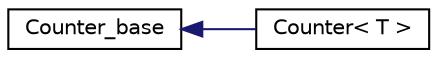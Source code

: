digraph "Graphical Class Hierarchy"
{
  edge [fontname="Helvetica",fontsize="10",labelfontname="Helvetica",labelfontsize="10"];
  node [fontname="Helvetica",fontsize="10",shape=record];
  rankdir="LR";
  Node0 [label="Counter_base",height=0.2,width=0.4,color="black", fillcolor="white", style="filled",URL="$struct_counter__base.html"];
  Node0 -> Node1 [dir="back",color="midnightblue",fontsize="10",style="solid",fontname="Helvetica"];
  Node1 [label="Counter\< T \>",height=0.2,width=0.4,color="black", fillcolor="white", style="filled",URL="$class_counter.html"];
}
